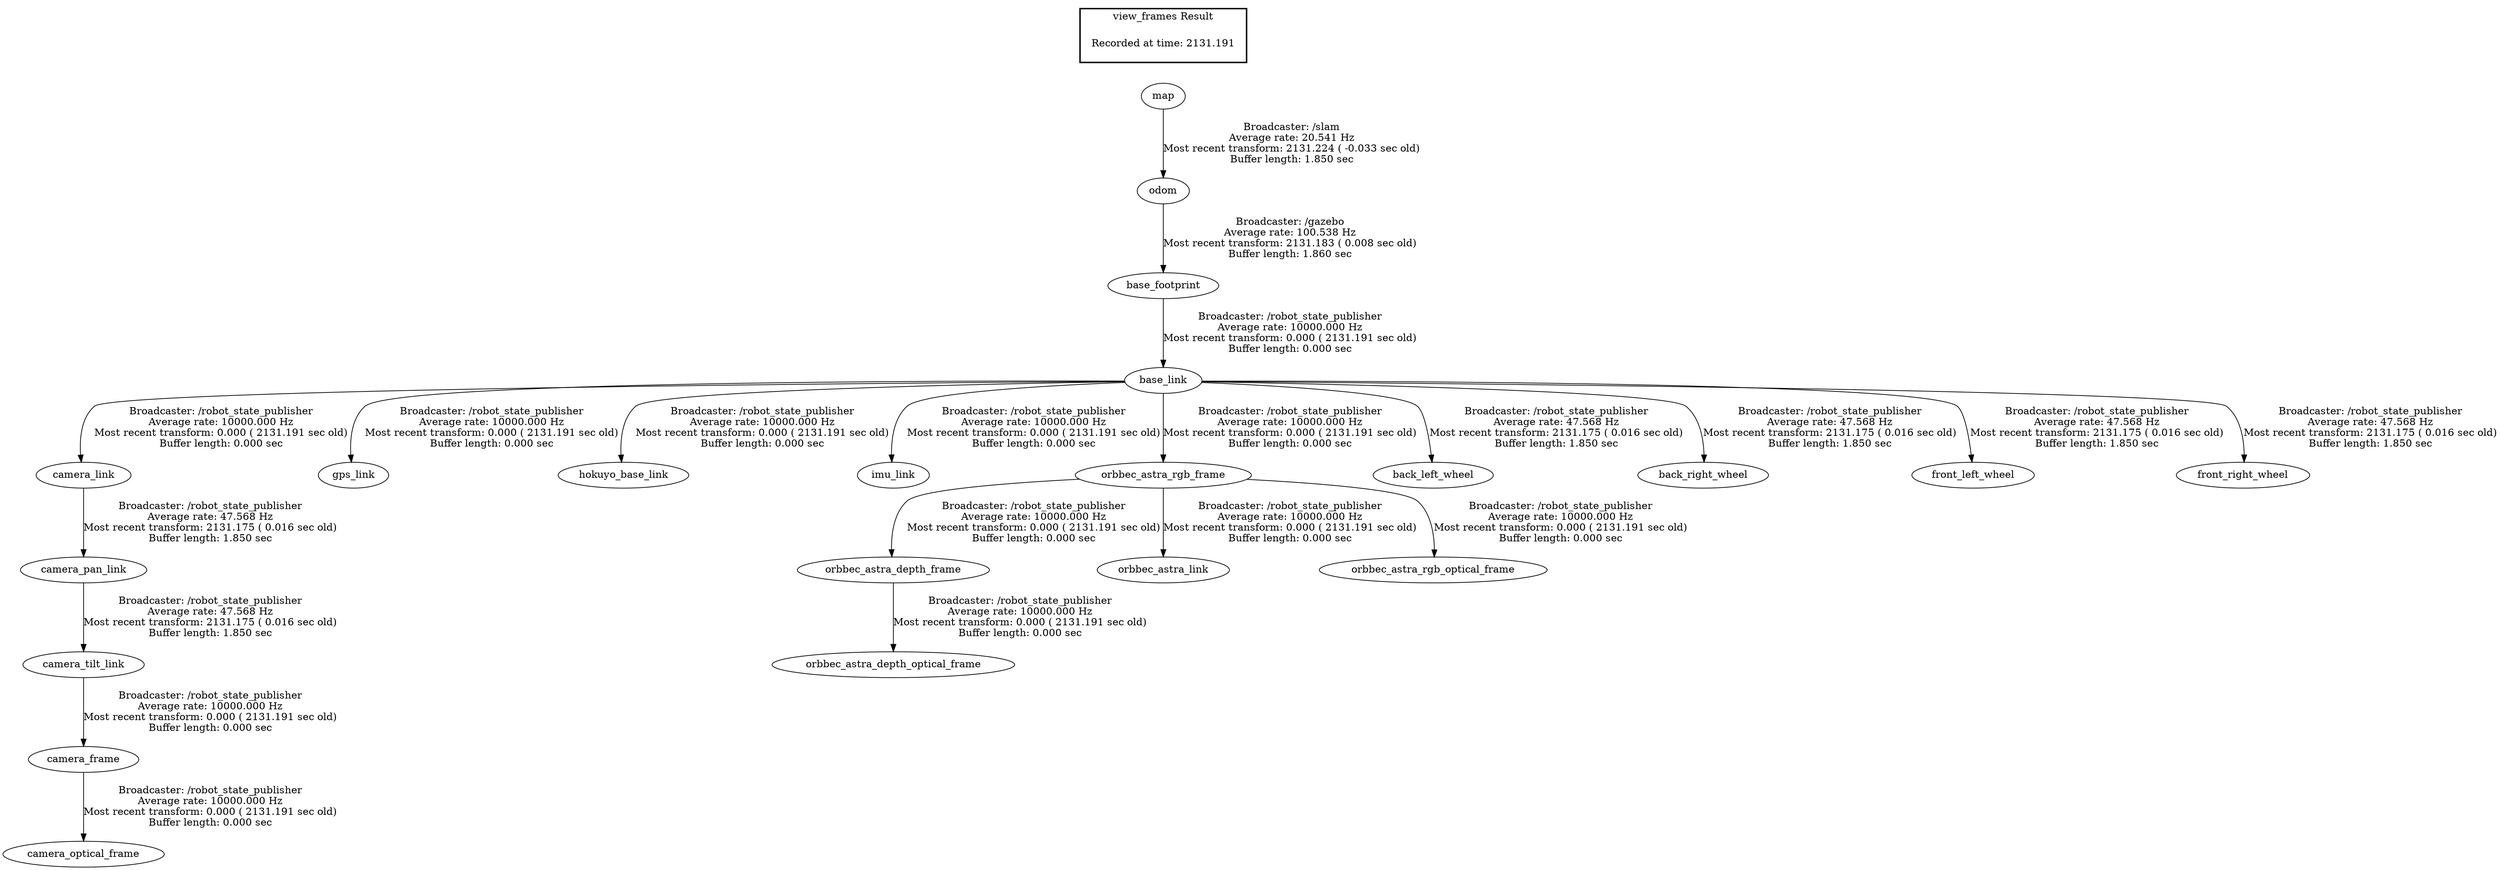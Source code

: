 digraph G {
"base_footprint" -> "base_link"[label="Broadcaster: /robot_state_publisher\nAverage rate: 10000.000 Hz\nMost recent transform: 0.000 ( 2131.191 sec old)\nBuffer length: 0.000 sec\n"];
"odom" -> "base_footprint"[label="Broadcaster: /gazebo\nAverage rate: 100.538 Hz\nMost recent transform: 2131.183 ( 0.008 sec old)\nBuffer length: 1.860 sec\n"];
"camera_tilt_link" -> "camera_frame"[label="Broadcaster: /robot_state_publisher\nAverage rate: 10000.000 Hz\nMost recent transform: 0.000 ( 2131.191 sec old)\nBuffer length: 0.000 sec\n"];
"camera_pan_link" -> "camera_tilt_link"[label="Broadcaster: /robot_state_publisher\nAverage rate: 47.568 Hz\nMost recent transform: 2131.175 ( 0.016 sec old)\nBuffer length: 1.850 sec\n"];
"base_link" -> "camera_link"[label="Broadcaster: /robot_state_publisher\nAverage rate: 10000.000 Hz\nMost recent transform: 0.000 ( 2131.191 sec old)\nBuffer length: 0.000 sec\n"];
"camera_frame" -> "camera_optical_frame"[label="Broadcaster: /robot_state_publisher\nAverage rate: 10000.000 Hz\nMost recent transform: 0.000 ( 2131.191 sec old)\nBuffer length: 0.000 sec\n"];
"base_link" -> "gps_link"[label="Broadcaster: /robot_state_publisher\nAverage rate: 10000.000 Hz\nMost recent transform: 0.000 ( 2131.191 sec old)\nBuffer length: 0.000 sec\n"];
"base_link" -> "hokuyo_base_link"[label="Broadcaster: /robot_state_publisher\nAverage rate: 10000.000 Hz\nMost recent transform: 0.000 ( 2131.191 sec old)\nBuffer length: 0.000 sec\n"];
"base_link" -> "imu_link"[label="Broadcaster: /robot_state_publisher\nAverage rate: 10000.000 Hz\nMost recent transform: 0.000 ( 2131.191 sec old)\nBuffer length: 0.000 sec\n"];
"orbbec_astra_rgb_frame" -> "orbbec_astra_depth_frame"[label="Broadcaster: /robot_state_publisher\nAverage rate: 10000.000 Hz\nMost recent transform: 0.000 ( 2131.191 sec old)\nBuffer length: 0.000 sec\n"];
"base_link" -> "orbbec_astra_rgb_frame"[label="Broadcaster: /robot_state_publisher\nAverage rate: 10000.000 Hz\nMost recent transform: 0.000 ( 2131.191 sec old)\nBuffer length: 0.000 sec\n"];
"orbbec_astra_depth_frame" -> "orbbec_astra_depth_optical_frame"[label="Broadcaster: /robot_state_publisher\nAverage rate: 10000.000 Hz\nMost recent transform: 0.000 ( 2131.191 sec old)\nBuffer length: 0.000 sec\n"];
"orbbec_astra_rgb_frame" -> "orbbec_astra_link"[label="Broadcaster: /robot_state_publisher\nAverage rate: 10000.000 Hz\nMost recent transform: 0.000 ( 2131.191 sec old)\nBuffer length: 0.000 sec\n"];
"orbbec_astra_rgb_frame" -> "orbbec_astra_rgb_optical_frame"[label="Broadcaster: /robot_state_publisher\nAverage rate: 10000.000 Hz\nMost recent transform: 0.000 ( 2131.191 sec old)\nBuffer length: 0.000 sec\n"];
"map" -> "odom"[label="Broadcaster: /slam\nAverage rate: 20.541 Hz\nMost recent transform: 2131.224 ( -0.033 sec old)\nBuffer length: 1.850 sec\n"];
"base_link" -> "back_left_wheel"[label="Broadcaster: /robot_state_publisher\nAverage rate: 47.568 Hz\nMost recent transform: 2131.175 ( 0.016 sec old)\nBuffer length: 1.850 sec\n"];
"base_link" -> "back_right_wheel"[label="Broadcaster: /robot_state_publisher\nAverage rate: 47.568 Hz\nMost recent transform: 2131.175 ( 0.016 sec old)\nBuffer length: 1.850 sec\n"];
"camera_link" -> "camera_pan_link"[label="Broadcaster: /robot_state_publisher\nAverage rate: 47.568 Hz\nMost recent transform: 2131.175 ( 0.016 sec old)\nBuffer length: 1.850 sec\n"];
"base_link" -> "front_left_wheel"[label="Broadcaster: /robot_state_publisher\nAverage rate: 47.568 Hz\nMost recent transform: 2131.175 ( 0.016 sec old)\nBuffer length: 1.850 sec\n"];
"base_link" -> "front_right_wheel"[label="Broadcaster: /robot_state_publisher\nAverage rate: 47.568 Hz\nMost recent transform: 2131.175 ( 0.016 sec old)\nBuffer length: 1.850 sec\n"];
edge [style=invis];
 subgraph cluster_legend { style=bold; color=black; label ="view_frames Result";
"Recorded at time: 2131.191"[ shape=plaintext ] ;
 }->"map";
}